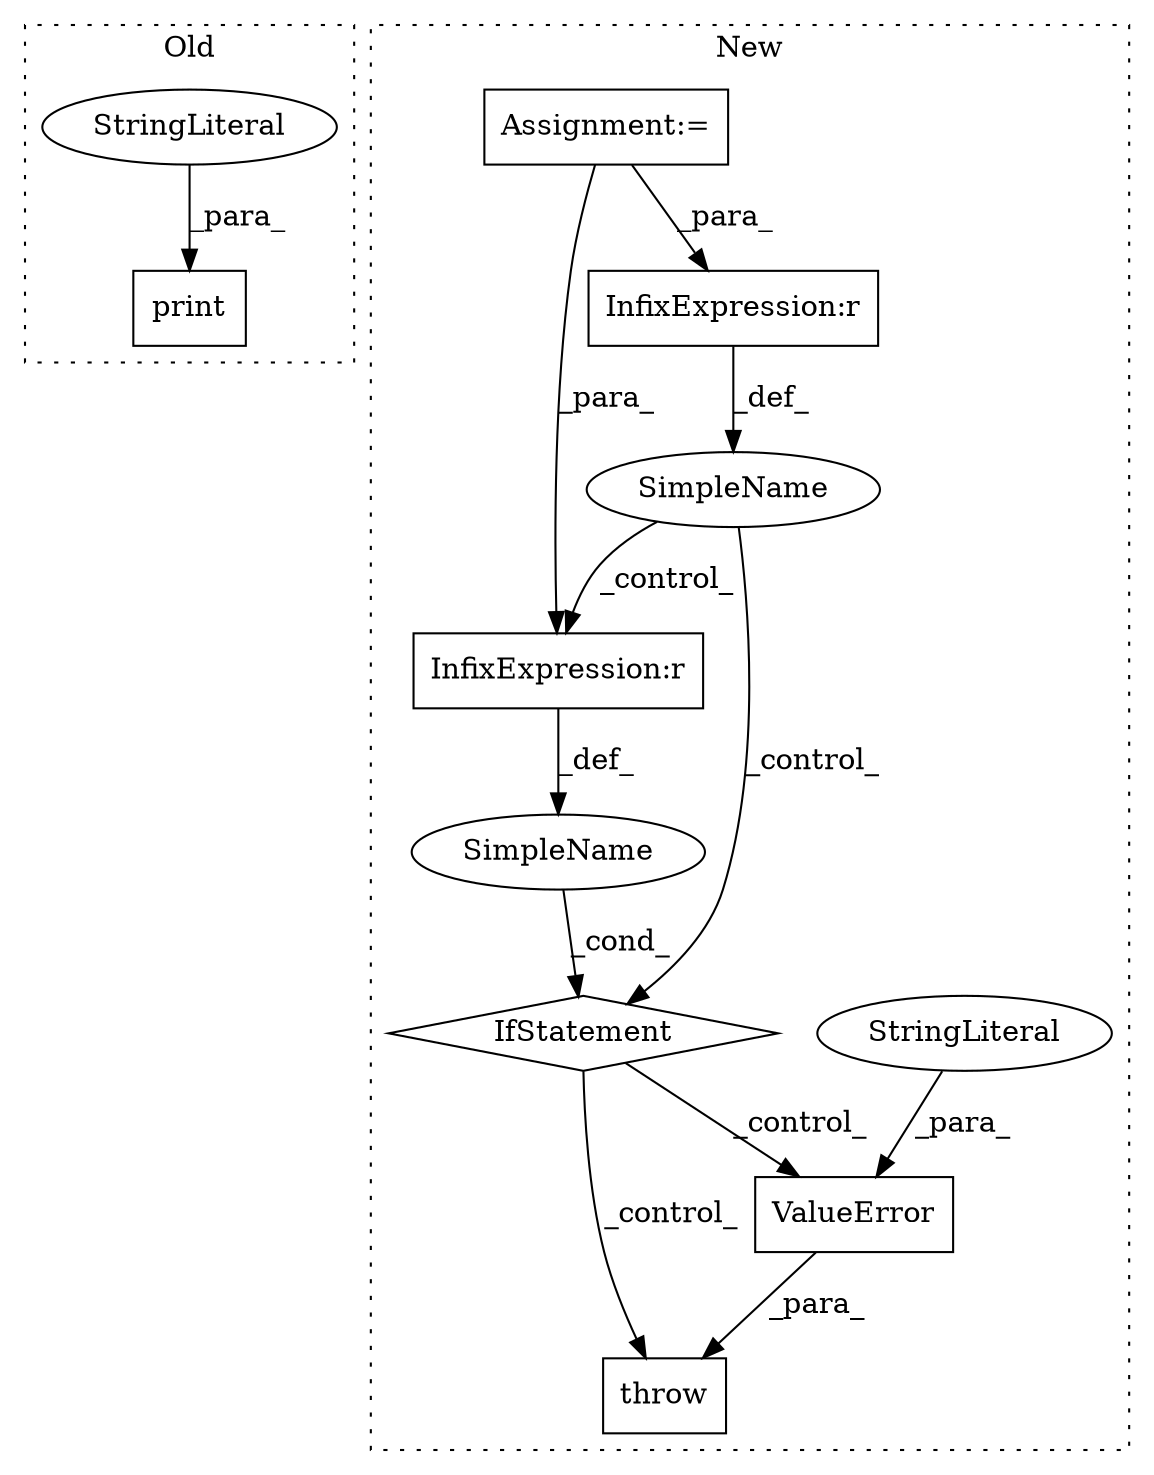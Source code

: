 digraph G {
subgraph cluster0 {
1 [label="print" a="32" s="5160,5192" l="6,1" shape="box"];
4 [label="StringLiteral" a="45" s="5166" l="12" shape="ellipse"];
label = "Old";
style="dotted";
}
subgraph cluster1 {
2 [label="ValueError" a="32" s="6667,6722" l="11,1" shape="box"];
3 [label="throw" a="53" s="6661" l="6" shape="box"];
5 [label="StringLiteral" a="45" s="6678" l="44" shape="ellipse"];
6 [label="IfStatement" a="25" s="6422,6439" l="4,2" shape="diamond"];
7 [label="SimpleName" a="42" s="" l="" shape="ellipse"];
8 [label="Assignment:=" a="7" s="5492" l="24" shape="box"];
9 [label="SimpleName" a="42" s="" l="" shape="ellipse"];
10 [label="InfixExpression:r" a="27" s="6431" l="4" shape="box"];
11 [label="InfixExpression:r" a="27" s="6196" l="4" shape="box"];
label = "New";
style="dotted";
}
2 -> 3 [label="_para_"];
4 -> 1 [label="_para_"];
5 -> 2 [label="_para_"];
6 -> 3 [label="_control_"];
6 -> 2 [label="_control_"];
7 -> 6 [label="_cond_"];
8 -> 11 [label="_para_"];
8 -> 10 [label="_para_"];
9 -> 6 [label="_control_"];
9 -> 10 [label="_control_"];
10 -> 7 [label="_def_"];
11 -> 9 [label="_def_"];
}